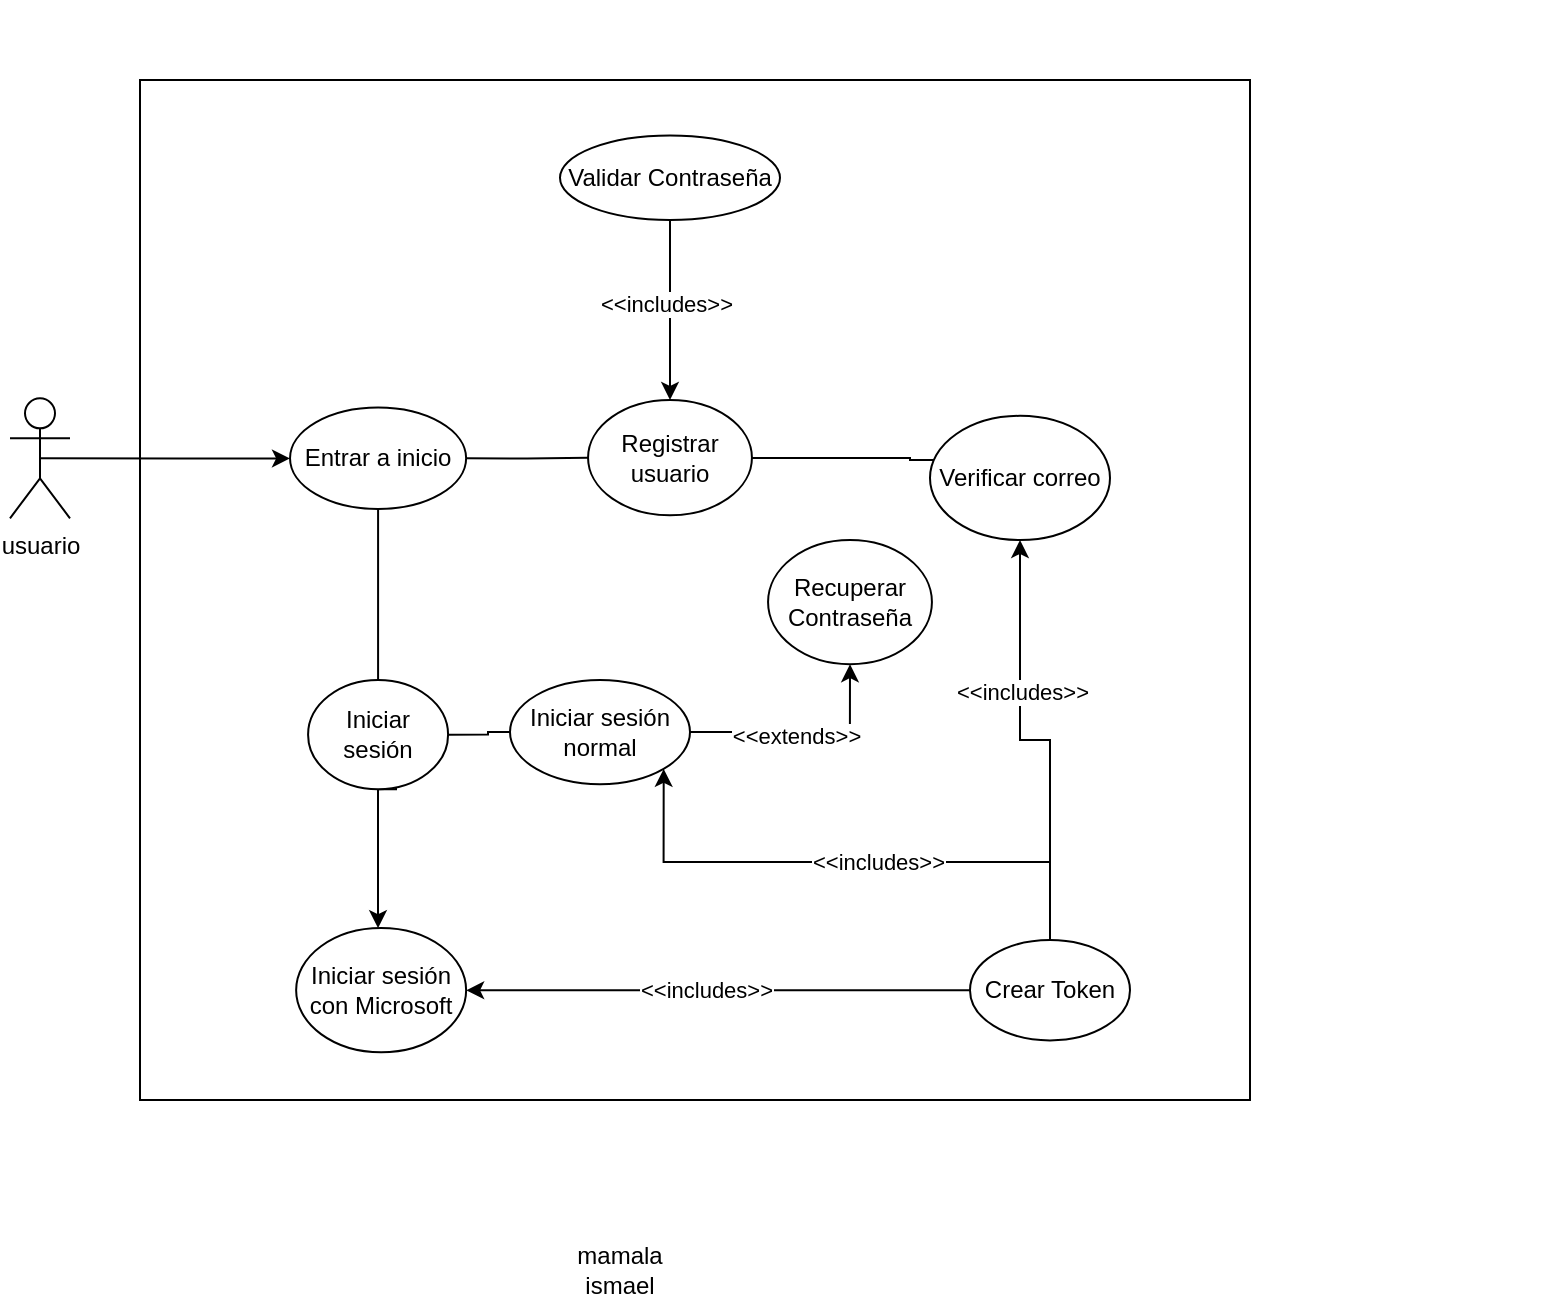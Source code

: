 <mxfile version="28.0.3">
  <diagram name="Página-1" id="7xqfnRYCcl9cOrJLdNOv">
    <mxGraphModel dx="1426" dy="751" grid="1" gridSize="10" guides="1" tooltips="1" connect="1" arrows="1" fold="1" page="1" pageScale="1" pageWidth="850" pageHeight="1100" math="0" shadow="0">
      <root>
        <mxCell id="0" />
        <mxCell id="1" parent="0" />
        <mxCell id="3BfeAzv24xEFP0cl_79i-1" value="" style="group" vertex="1" connectable="0" parent="1">
          <mxGeometry x="90" width="720" height="649.67" as="geometry" />
        </mxCell>
        <mxCell id="8E8HEakJHe4h-VglnAm--4" value="" style="rounded=0;whiteSpace=wrap;html=1;fillColor=none;container=0;" vertex="1" parent="3BfeAzv24xEFP0cl_79i-1">
          <mxGeometry x="15" y="40" width="555" height="510" as="geometry" />
        </mxCell>
        <mxCell id="3BfeAzv24xEFP0cl_79i-22" style="edgeStyle=orthogonalEdgeStyle;rounded=0;orthogonalLoop=1;jettySize=auto;html=1;exitX=1;exitY=0.5;exitDx=0;exitDy=0;endArrow=none;endFill=0;" edge="1" parent="3BfeAzv24xEFP0cl_79i-1" source="3BfeAzv24xEFP0cl_79i-2" target="3BfeAzv24xEFP0cl_79i-7">
          <mxGeometry relative="1" as="geometry" />
        </mxCell>
        <mxCell id="3BfeAzv24xEFP0cl_79i-2" value="Entrar a inicio" style="ellipse;whiteSpace=wrap;html=1;" vertex="1" parent="3BfeAzv24xEFP0cl_79i-1">
          <mxGeometry x="90.01" y="203.79" width="88.06" height="50.75" as="geometry" />
        </mxCell>
        <mxCell id="3BfeAzv24xEFP0cl_79i-43" style="edgeStyle=orthogonalEdgeStyle;rounded=0;orthogonalLoop=1;jettySize=auto;html=1;exitX=0.5;exitY=1;exitDx=0;exitDy=0;" edge="1" parent="3BfeAzv24xEFP0cl_79i-1" source="3BfeAzv24xEFP0cl_79i-6" target="3BfeAzv24xEFP0cl_79i-42">
          <mxGeometry relative="1" as="geometry">
            <Array as="points">
              <mxPoint x="143" y="395" />
              <mxPoint x="143" y="385" />
              <mxPoint x="134" y="385" />
            </Array>
          </mxGeometry>
        </mxCell>
        <mxCell id="3BfeAzv24xEFP0cl_79i-51" style="edgeStyle=orthogonalEdgeStyle;rounded=0;orthogonalLoop=1;jettySize=auto;html=1;exitX=1;exitY=0.5;exitDx=0;exitDy=0;endArrow=none;endFill=0;" edge="1" parent="3BfeAzv24xEFP0cl_79i-1" source="3BfeAzv24xEFP0cl_79i-6" target="3BfeAzv24xEFP0cl_79i-50">
          <mxGeometry relative="1" as="geometry" />
        </mxCell>
        <mxCell id="3BfeAzv24xEFP0cl_79i-6" value="&lt;div&gt;Iniciar sesión&lt;/div&gt;" style="ellipse;whiteSpace=wrap;html=1;" vertex="1" parent="3BfeAzv24xEFP0cl_79i-1">
          <mxGeometry x="99.04" y="339.999" width="70" height="54.634" as="geometry" />
        </mxCell>
        <mxCell id="3BfeAzv24xEFP0cl_79i-7" value="&lt;div&gt;Registrar usuario&lt;/div&gt;" style="ellipse;whiteSpace=wrap;html=1;" vertex="1" parent="3BfeAzv24xEFP0cl_79i-1">
          <mxGeometry x="239.03" y="200" width="81.94" height="57.65" as="geometry" />
        </mxCell>
        <mxCell id="3BfeAzv24xEFP0cl_79i-18" value="&lt;div&gt;Recuperar&lt;/div&gt;&lt;div&gt;Contraseña&lt;/div&gt;" style="ellipse;whiteSpace=wrap;html=1;" vertex="1" parent="3BfeAzv24xEFP0cl_79i-1">
          <mxGeometry x="329.03" y="270.001" width="81.94" height="62.084" as="geometry" />
        </mxCell>
        <mxCell id="3BfeAzv24xEFP0cl_79i-20" style="edgeStyle=orthogonalEdgeStyle;rounded=0;orthogonalLoop=1;jettySize=auto;html=1;exitX=0.5;exitY=1;exitDx=0;exitDy=0;verticalAlign=middle;endArrow=none;endFill=0;" edge="1" parent="3BfeAzv24xEFP0cl_79i-1" source="3BfeAzv24xEFP0cl_79i-2" target="3BfeAzv24xEFP0cl_79i-6">
          <mxGeometry relative="1" as="geometry">
            <mxPoint x="200" y="463.149" as="targetPoint" />
            <Array as="points">
              <mxPoint x="134" y="350" />
            </Array>
          </mxGeometry>
        </mxCell>
        <mxCell id="3BfeAzv24xEFP0cl_79i-29" style="edgeStyle=orthogonalEdgeStyle;rounded=0;orthogonalLoop=1;jettySize=auto;html=1;exitX=0.5;exitY=1;exitDx=0;exitDy=0;entryX=0.5;entryY=0;entryDx=0;entryDy=0;" edge="1" parent="3BfeAzv24xEFP0cl_79i-1" source="3BfeAzv24xEFP0cl_79i-23" target="3BfeAzv24xEFP0cl_79i-7">
          <mxGeometry relative="1" as="geometry">
            <Array as="points">
              <mxPoint x="280" y="112.993" />
              <mxPoint x="280" y="112.993" />
            </Array>
          </mxGeometry>
        </mxCell>
        <mxCell id="3BfeAzv24xEFP0cl_79i-30" value="&lt;div&gt;&amp;lt;&amp;lt;includes&amp;gt;&amp;gt;&lt;/div&gt;" style="edgeLabel;html=1;align=center;verticalAlign=middle;resizable=0;points=[];" vertex="1" connectable="0" parent="3BfeAzv24xEFP0cl_79i-29">
          <mxGeometry x="-0.068" y="-2" relative="1" as="geometry">
            <mxPoint as="offset" />
          </mxGeometry>
        </mxCell>
        <mxCell id="3BfeAzv24xEFP0cl_79i-23" value="&lt;div&gt;Validar&amp;nbsp;Contraseña&lt;/div&gt;" style="ellipse;whiteSpace=wrap;html=1;" vertex="1" parent="3BfeAzv24xEFP0cl_79i-1">
          <mxGeometry x="225" y="67.782" width="110" height="42.217" as="geometry" />
        </mxCell>
        <mxCell id="3BfeAzv24xEFP0cl_79i-31" value="Verificar correo" style="ellipse;whiteSpace=wrap;html=1;" vertex="1" parent="3BfeAzv24xEFP0cl_79i-1">
          <mxGeometry x="410" y="207.918" width="90" height="62.084" as="geometry" />
        </mxCell>
        <mxCell id="3BfeAzv24xEFP0cl_79i-32" style="edgeStyle=orthogonalEdgeStyle;rounded=0;orthogonalLoop=1;jettySize=auto;html=1;endArrow=none;endFill=0;" edge="1" parent="3BfeAzv24xEFP0cl_79i-1" source="3BfeAzv24xEFP0cl_79i-31" target="3BfeAzv24xEFP0cl_79i-7">
          <mxGeometry relative="1" as="geometry">
            <mxPoint x="383" y="122.306" as="sourcePoint" />
            <mxPoint x="230" y="195.565" as="targetPoint" />
            <Array as="points">
              <mxPoint x="400" y="230" />
              <mxPoint x="400" y="229" />
            </Array>
          </mxGeometry>
        </mxCell>
        <mxCell id="3BfeAzv24xEFP0cl_79i-33" value="&lt;div&gt;&lt;br&gt;&lt;/div&gt;&lt;div&gt;&lt;br&gt;&lt;/div&gt;" style="edgeLabel;html=1;align=center;verticalAlign=middle;resizable=0;points=[];" vertex="1" connectable="0" parent="3BfeAzv24xEFP0cl_79i-32">
          <mxGeometry x="-0.068" y="-2" relative="1" as="geometry">
            <mxPoint as="offset" />
          </mxGeometry>
        </mxCell>
        <mxCell id="3BfeAzv24xEFP0cl_79i-42" value="Iniciar sesión con Microsoft" style="ellipse;whiteSpace=wrap;html=1;" vertex="1" parent="3BfeAzv24xEFP0cl_79i-1">
          <mxGeometry x="93.07" y="464.054" width="85" height="62.084" as="geometry" />
        </mxCell>
        <mxCell id="3BfeAzv24xEFP0cl_79i-44" style="edgeStyle=orthogonalEdgeStyle;rounded=0;orthogonalLoop=1;jettySize=auto;html=1;" edge="1" parent="3BfeAzv24xEFP0cl_79i-1" source="3BfeAzv24xEFP0cl_79i-21" target="3BfeAzv24xEFP0cl_79i-42">
          <mxGeometry relative="1" as="geometry" />
        </mxCell>
        <mxCell id="3BfeAzv24xEFP0cl_79i-45" value="&amp;lt;&amp;lt;includes&amp;gt;&amp;gt;" style="edgeLabel;html=1;align=center;verticalAlign=middle;resizable=0;points=[];" vertex="1" connectable="0" parent="3BfeAzv24xEFP0cl_79i-44">
          <mxGeometry x="0.058" relative="1" as="geometry">
            <mxPoint x="1" as="offset" />
          </mxGeometry>
        </mxCell>
        <mxCell id="3BfeAzv24xEFP0cl_79i-55" style="edgeStyle=orthogonalEdgeStyle;rounded=0;orthogonalLoop=1;jettySize=auto;html=1;exitX=0.5;exitY=0;exitDx=0;exitDy=0;entryX=1;entryY=1;entryDx=0;entryDy=0;" edge="1" parent="3BfeAzv24xEFP0cl_79i-1" source="3BfeAzv24xEFP0cl_79i-21" target="3BfeAzv24xEFP0cl_79i-50">
          <mxGeometry relative="1" as="geometry" />
        </mxCell>
        <mxCell id="3BfeAzv24xEFP0cl_79i-56" value="&amp;lt;&amp;lt;includes&amp;gt;&amp;gt;" style="edgeLabel;html=1;align=center;verticalAlign=middle;resizable=0;points=[];" vertex="1" connectable="0" parent="3BfeAzv24xEFP0cl_79i-55">
          <mxGeometry x="-0.102" relative="1" as="geometry">
            <mxPoint as="offset" />
          </mxGeometry>
        </mxCell>
        <mxCell id="3BfeAzv24xEFP0cl_79i-57" style="edgeStyle=orthogonalEdgeStyle;rounded=0;orthogonalLoop=1;jettySize=auto;html=1;exitX=0.5;exitY=0;exitDx=0;exitDy=0;" edge="1" parent="3BfeAzv24xEFP0cl_79i-1" source="3BfeAzv24xEFP0cl_79i-21" target="3BfeAzv24xEFP0cl_79i-31">
          <mxGeometry relative="1" as="geometry" />
        </mxCell>
        <mxCell id="3BfeAzv24xEFP0cl_79i-58" value="&amp;lt;&amp;lt;includes&amp;gt;&amp;gt;" style="edgeLabel;html=1;align=center;verticalAlign=middle;resizable=0;points=[];" vertex="1" connectable="0" parent="3BfeAzv24xEFP0cl_79i-57">
          <mxGeometry x="0.296" y="-1" relative="1" as="geometry">
            <mxPoint as="offset" />
          </mxGeometry>
        </mxCell>
        <mxCell id="3BfeAzv24xEFP0cl_79i-21" value="Crear Token" style="ellipse;whiteSpace=wrap;html=1;" vertex="1" parent="3BfeAzv24xEFP0cl_79i-1">
          <mxGeometry x="430" y="470.0" width="80" height="50.2" as="geometry" />
        </mxCell>
        <mxCell id="3BfeAzv24xEFP0cl_79i-53" style="edgeStyle=orthogonalEdgeStyle;rounded=0;orthogonalLoop=1;jettySize=auto;html=1;exitX=1;exitY=0.5;exitDx=0;exitDy=0;" edge="1" parent="3BfeAzv24xEFP0cl_79i-1" source="3BfeAzv24xEFP0cl_79i-50" target="3BfeAzv24xEFP0cl_79i-18">
          <mxGeometry relative="1" as="geometry" />
        </mxCell>
        <mxCell id="3BfeAzv24xEFP0cl_79i-54" value="&amp;lt;&amp;lt;extends&amp;gt;&amp;gt;" style="edgeLabel;html=1;align=center;verticalAlign=middle;resizable=0;points=[];" vertex="1" connectable="0" parent="3BfeAzv24xEFP0cl_79i-53">
          <mxGeometry x="-0.075" y="-2" relative="1" as="geometry">
            <mxPoint as="offset" />
          </mxGeometry>
        </mxCell>
        <mxCell id="3BfeAzv24xEFP0cl_79i-50" value="Iniciar sesión normal" style="ellipse;whiteSpace=wrap;html=1;" vertex="1" parent="3BfeAzv24xEFP0cl_79i-1">
          <mxGeometry x="200" y="340" width="90" height="52.09" as="geometry" />
        </mxCell>
        <mxCell id="krXc4eVBzm_EHaMRh-rB-1" value="mamala ismael" style="text;html=1;align=center;verticalAlign=middle;whiteSpace=wrap;rounded=0;" vertex="1" parent="3BfeAzv24xEFP0cl_79i-1">
          <mxGeometry x="225" y="619.67" width="60" height="30" as="geometry" />
        </mxCell>
        <mxCell id="8E8HEakJHe4h-VglnAm--1" value="&lt;div&gt;usuario&lt;/div&gt;" style="shape=umlActor;verticalLabelPosition=bottom;verticalAlign=top;html=1;outlineConnect=0;container=0;" vertex="1" parent="1">
          <mxGeometry x="40" y="199.16" width="30" height="60" as="geometry" />
        </mxCell>
        <mxCell id="3BfeAzv24xEFP0cl_79i-4" style="edgeStyle=orthogonalEdgeStyle;rounded=0;orthogonalLoop=1;jettySize=auto;html=1;exitX=0.5;exitY=0.5;exitDx=0;exitDy=0;exitPerimeter=0;" edge="1" parent="1" source="8E8HEakJHe4h-VglnAm--1" target="3BfeAzv24xEFP0cl_79i-2">
          <mxGeometry relative="1" as="geometry" />
        </mxCell>
      </root>
    </mxGraphModel>
  </diagram>
</mxfile>
